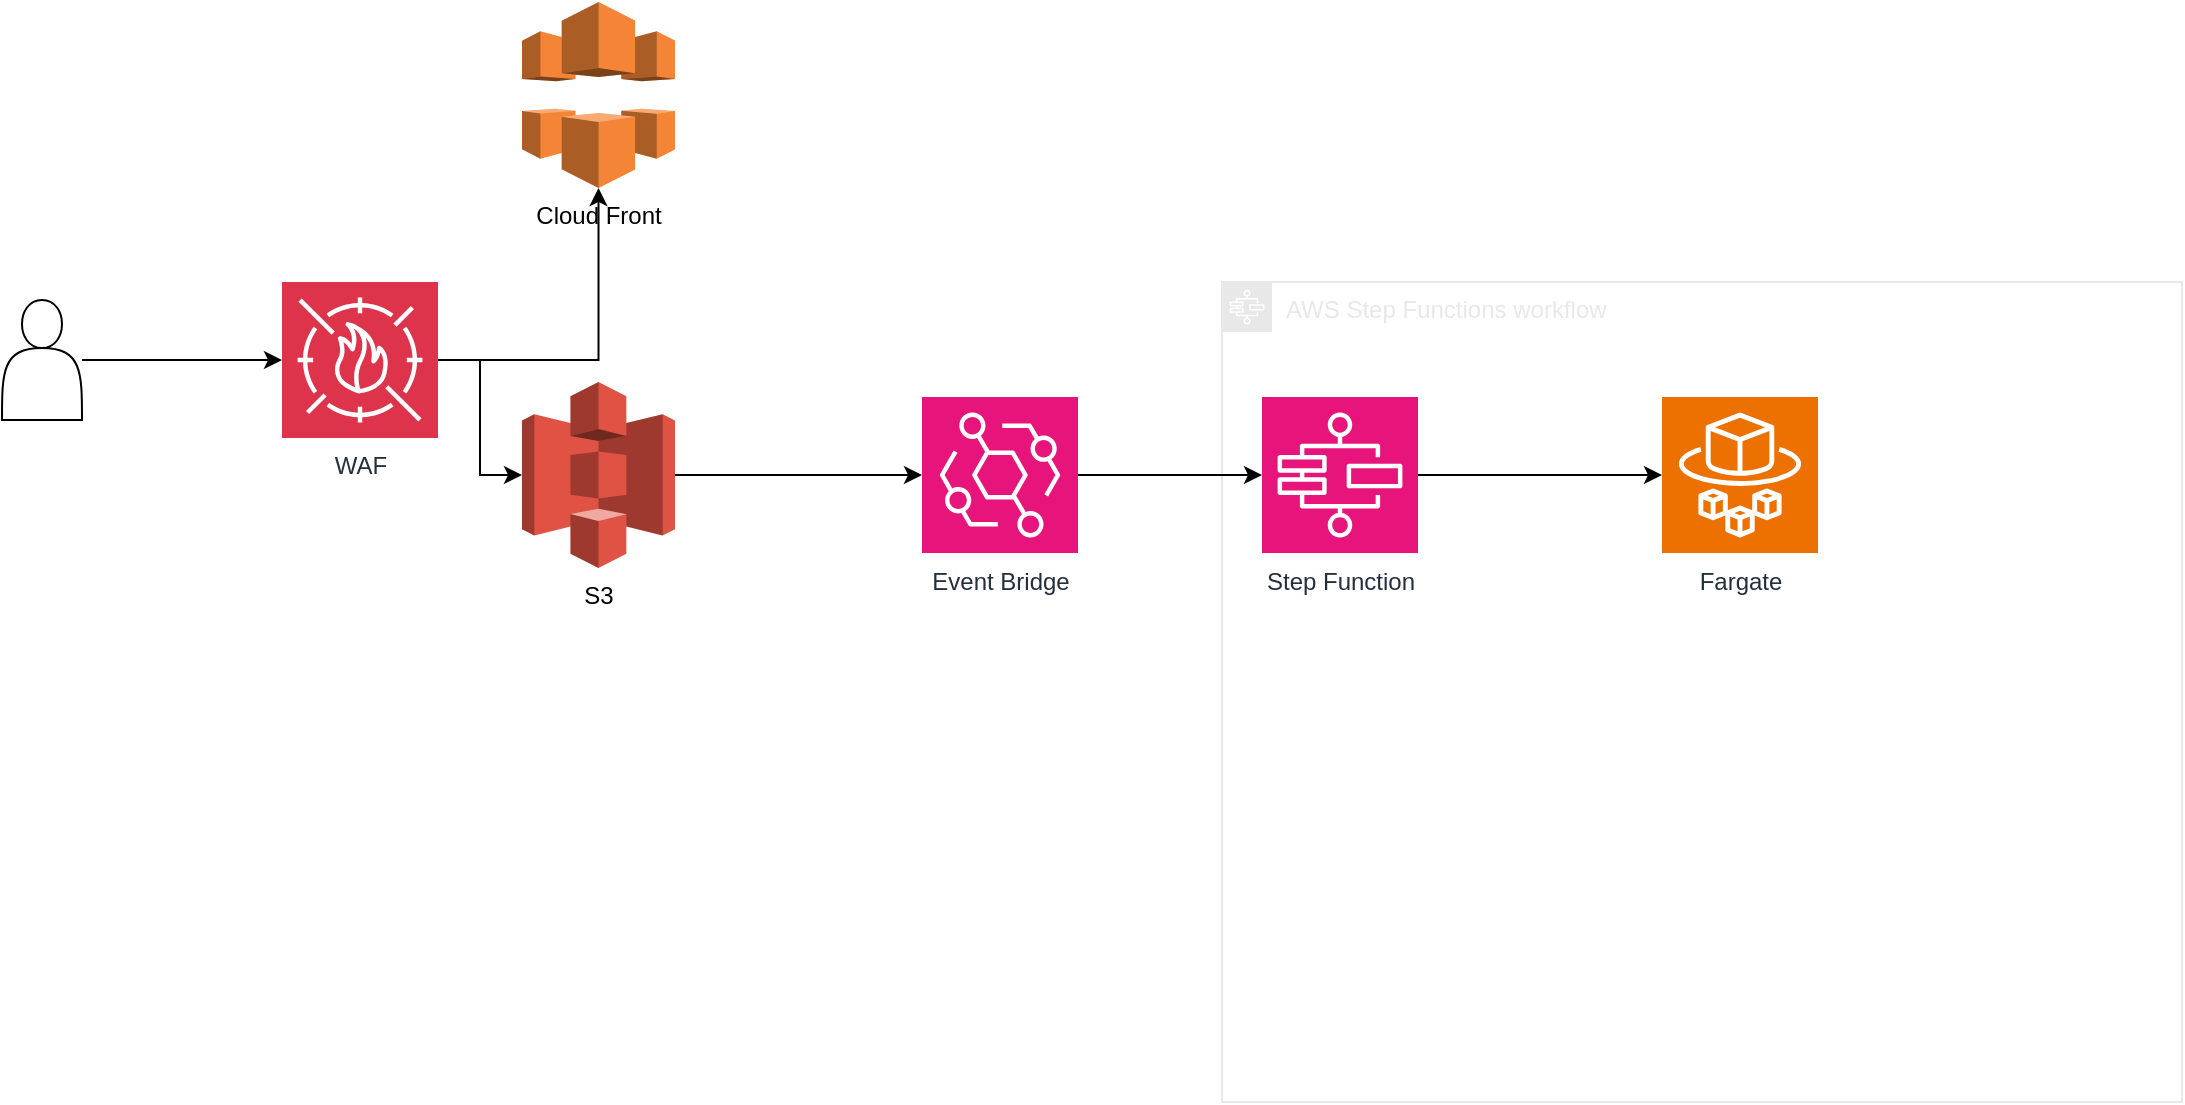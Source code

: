 <mxfile version="28.0.1">
  <diagram name="Page-1" id="YzFrnigtb5uBReaHWhYB">
    <mxGraphModel dx="925" dy="551" grid="1" gridSize="10" guides="1" tooltips="1" connect="1" arrows="1" fold="1" page="1" pageScale="1" pageWidth="850" pageHeight="1100" math="0" shadow="0">
      <root>
        <mxCell id="0" />
        <mxCell id="1" parent="0" />
        <mxCell id="zf8Nm5WWsWO-_jEQ5HFi-12" value="AWS Step Functions workflow" style="sketch=0;outlineConnect=0;gradientColor=none;html=1;whiteSpace=wrap;fontSize=12;fontStyle=0;shape=mxgraph.aws4.group;grIcon=mxgraph.aws4.group_aws_step_functions_workflow;strokeColor=#E8E8E8;fillColor=none;verticalAlign=top;align=left;spacingLeft=30;fontColor=#E8E8E8;dashed=0;" vertex="1" parent="1">
          <mxGeometry x="730" y="200" width="480" height="410" as="geometry" />
        </mxCell>
        <mxCell id="zf8Nm5WWsWO-_jEQ5HFi-1" value="" style="shape=actor;whiteSpace=wrap;html=1;" vertex="1" parent="1">
          <mxGeometry x="120" y="209" width="40" height="60" as="geometry" />
        </mxCell>
        <mxCell id="zf8Nm5WWsWO-_jEQ5HFi-6" style="edgeStyle=orthogonalEdgeStyle;rounded=0;orthogonalLoop=1;jettySize=auto;html=1;" edge="1" parent="1" source="zf8Nm5WWsWO-_jEQ5HFi-2" target="zf8Nm5WWsWO-_jEQ5HFi-4">
          <mxGeometry relative="1" as="geometry" />
        </mxCell>
        <mxCell id="zf8Nm5WWsWO-_jEQ5HFi-7" style="edgeStyle=orthogonalEdgeStyle;rounded=0;orthogonalLoop=1;jettySize=auto;html=1;" edge="1" parent="1" source="zf8Nm5WWsWO-_jEQ5HFi-2" target="zf8Nm5WWsWO-_jEQ5HFi-5">
          <mxGeometry relative="1" as="geometry" />
        </mxCell>
        <mxCell id="zf8Nm5WWsWO-_jEQ5HFi-2" value="WAF" style="sketch=0;points=[[0,0,0],[0.25,0,0],[0.5,0,0],[0.75,0,0],[1,0,0],[0,1,0],[0.25,1,0],[0.5,1,0],[0.75,1,0],[1,1,0],[0,0.25,0],[0,0.5,0],[0,0.75,0],[1,0.25,0],[1,0.5,0],[1,0.75,0]];outlineConnect=0;fontColor=#232F3E;fillColor=#DD344C;strokeColor=#ffffff;dashed=0;verticalLabelPosition=bottom;verticalAlign=top;align=center;html=1;fontSize=12;fontStyle=0;aspect=fixed;shape=mxgraph.aws4.resourceIcon;resIcon=mxgraph.aws4.waf;" vertex="1" parent="1">
          <mxGeometry x="260" y="200" width="78" height="78" as="geometry" />
        </mxCell>
        <mxCell id="zf8Nm5WWsWO-_jEQ5HFi-3" style="edgeStyle=orthogonalEdgeStyle;rounded=0;orthogonalLoop=1;jettySize=auto;html=1;entryX=0;entryY=0.5;entryDx=0;entryDy=0;entryPerimeter=0;" edge="1" parent="1" source="zf8Nm5WWsWO-_jEQ5HFi-1" target="zf8Nm5WWsWO-_jEQ5HFi-2">
          <mxGeometry relative="1" as="geometry" />
        </mxCell>
        <mxCell id="zf8Nm5WWsWO-_jEQ5HFi-4" value="Cloud Front" style="outlineConnect=0;dashed=0;verticalLabelPosition=bottom;verticalAlign=top;align=center;html=1;shape=mxgraph.aws3.cloudfront;fillColor=#F58536;gradientColor=none;" vertex="1" parent="1">
          <mxGeometry x="380" y="60" width="76.5" height="93" as="geometry" />
        </mxCell>
        <mxCell id="zf8Nm5WWsWO-_jEQ5HFi-9" style="edgeStyle=orthogonalEdgeStyle;rounded=0;orthogonalLoop=1;jettySize=auto;html=1;" edge="1" parent="1" source="zf8Nm5WWsWO-_jEQ5HFi-5" target="zf8Nm5WWsWO-_jEQ5HFi-8">
          <mxGeometry relative="1" as="geometry" />
        </mxCell>
        <mxCell id="zf8Nm5WWsWO-_jEQ5HFi-5" value="S3" style="outlineConnect=0;dashed=0;verticalLabelPosition=bottom;verticalAlign=top;align=center;html=1;shape=mxgraph.aws3.s3;fillColor=#E05243;gradientColor=none;" vertex="1" parent="1">
          <mxGeometry x="380" y="250" width="76.5" height="93" as="geometry" />
        </mxCell>
        <mxCell id="zf8Nm5WWsWO-_jEQ5HFi-8" value="Event Bridge" style="sketch=0;points=[[0,0,0],[0.25,0,0],[0.5,0,0],[0.75,0,0],[1,0,0],[0,1,0],[0.25,1,0],[0.5,1,0],[0.75,1,0],[1,1,0],[0,0.25,0],[0,0.5,0],[0,0.75,0],[1,0.25,0],[1,0.5,0],[1,0.75,0]];outlineConnect=0;fontColor=#232F3E;fillColor=#E7157B;strokeColor=#ffffff;dashed=0;verticalLabelPosition=bottom;verticalAlign=top;align=center;html=1;fontSize=12;fontStyle=0;aspect=fixed;shape=mxgraph.aws4.resourceIcon;resIcon=mxgraph.aws4.eventbridge;" vertex="1" parent="1">
          <mxGeometry x="580" y="257.5" width="78" height="78" as="geometry" />
        </mxCell>
        <mxCell id="zf8Nm5WWsWO-_jEQ5HFi-14" style="edgeStyle=orthogonalEdgeStyle;rounded=0;orthogonalLoop=1;jettySize=auto;html=1;" edge="1" parent="1" source="zf8Nm5WWsWO-_jEQ5HFi-10" target="zf8Nm5WWsWO-_jEQ5HFi-13">
          <mxGeometry relative="1" as="geometry" />
        </mxCell>
        <mxCell id="zf8Nm5WWsWO-_jEQ5HFi-10" value="Step Function" style="sketch=0;points=[[0,0,0],[0.25,0,0],[0.5,0,0],[0.75,0,0],[1,0,0],[0,1,0],[0.25,1,0],[0.5,1,0],[0.75,1,0],[1,1,0],[0,0.25,0],[0,0.5,0],[0,0.75,0],[1,0.25,0],[1,0.5,0],[1,0.75,0]];outlineConnect=0;fontColor=#232F3E;fillColor=#E7157B;strokeColor=#ffffff;dashed=0;verticalLabelPosition=bottom;verticalAlign=top;align=center;html=1;fontSize=12;fontStyle=0;aspect=fixed;shape=mxgraph.aws4.resourceIcon;resIcon=mxgraph.aws4.step_functions;" vertex="1" parent="1">
          <mxGeometry x="750" y="257.5" width="78" height="78" as="geometry" />
        </mxCell>
        <mxCell id="zf8Nm5WWsWO-_jEQ5HFi-11" style="edgeStyle=orthogonalEdgeStyle;rounded=0;orthogonalLoop=1;jettySize=auto;html=1;entryX=0;entryY=0.5;entryDx=0;entryDy=0;entryPerimeter=0;" edge="1" parent="1" source="zf8Nm5WWsWO-_jEQ5HFi-8" target="zf8Nm5WWsWO-_jEQ5HFi-10">
          <mxGeometry relative="1" as="geometry" />
        </mxCell>
        <mxCell id="zf8Nm5WWsWO-_jEQ5HFi-13" value="Fargate" style="sketch=0;points=[[0,0,0],[0.25,0,0],[0.5,0,0],[0.75,0,0],[1,0,0],[0,1,0],[0.25,1,0],[0.5,1,0],[0.75,1,0],[1,1,0],[0,0.25,0],[0,0.5,0],[0,0.75,0],[1,0.25,0],[1,0.5,0],[1,0.75,0]];outlineConnect=0;fontColor=#232F3E;fillColor=#ED7100;strokeColor=#ffffff;dashed=0;verticalLabelPosition=bottom;verticalAlign=top;align=center;html=1;fontSize=12;fontStyle=0;aspect=fixed;shape=mxgraph.aws4.resourceIcon;resIcon=mxgraph.aws4.fargate;" vertex="1" parent="1">
          <mxGeometry x="950" y="257.5" width="78" height="78" as="geometry" />
        </mxCell>
      </root>
    </mxGraphModel>
  </diagram>
</mxfile>
